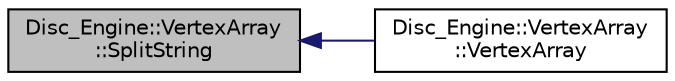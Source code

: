 digraph "Disc_Engine::VertexArray::SplitString"
{
  edge [fontname="Helvetica",fontsize="10",labelfontname="Helvetica",labelfontsize="10"];
  node [fontname="Helvetica",fontsize="10",shape=record];
  rankdir="LR";
  Node17 [label="Disc_Engine::VertexArray\l::SplitString",height=0.2,width=0.4,color="black", fillcolor="grey75", style="filled", fontcolor="black"];
  Node17 -> Node18 [dir="back",color="midnightblue",fontsize="10",style="solid",fontname="Helvetica"];
  Node18 [label="Disc_Engine::VertexArray\l::VertexArray",height=0.2,width=0.4,color="black", fillcolor="white", style="filled",URL="$class_disc___engine_1_1_vertex_array.html#a5a2ba48c12787ad986bdf8dbb1a8675a"];
}
